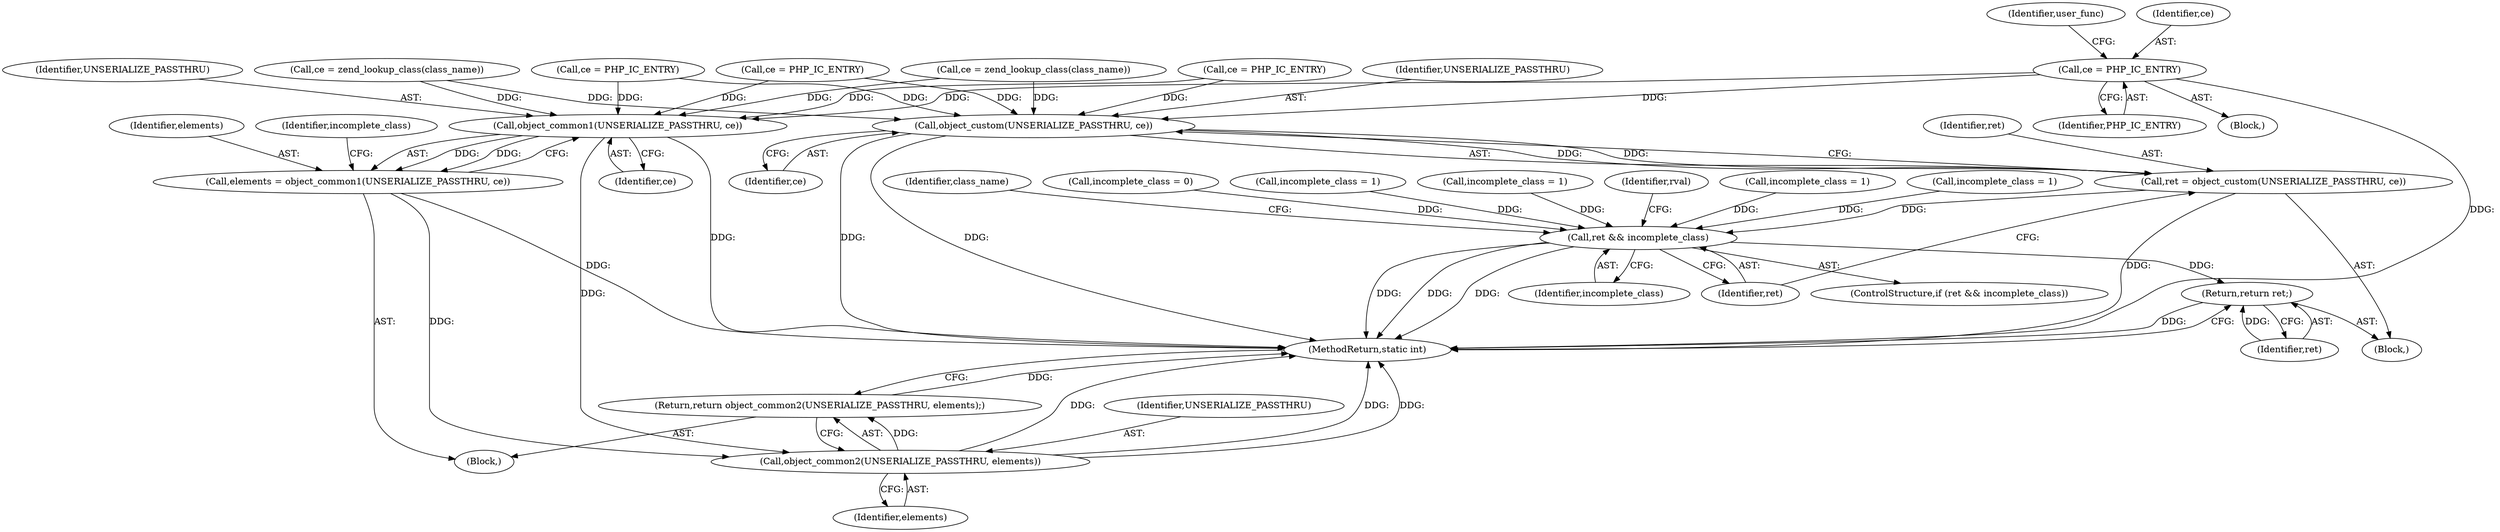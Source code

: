 digraph "0_php-src_20ce2fe8e3c211a42fee05a461a5881be9a8790e?w=1@pointer" {
"1000701" [label="(Call,ce = PHP_IC_ENTRY)"];
"1000775" [label="(Call,object_custom(UNSERIALIZE_PASSTHRU, ce))"];
"1000773" [label="(Call,ret = object_custom(UNSERIALIZE_PASSTHRU, ce))"];
"1000779" [label="(Call,ret && incomplete_class)"];
"1000790" [label="(Return,return ret;)"];
"1000794" [label="(Call,object_common1(UNSERIALIZE_PASSTHRU, ce))"];
"1000792" [label="(Call,elements = object_common1(UNSERIALIZE_PASSTHRU, ce))"];
"1000808" [label="(Call,object_common2(UNSERIALIZE_PASSTHRU, elements))"];
"1000807" [label="(Return,return object_common2(UNSERIALIZE_PASSTHRU, elements);)"];
"1000778" [label="(ControlStructure,if (ret && incomplete_class))"];
"1000706" [label="(Identifier,user_func)"];
"1000449" [label="(Block,)"];
"1000781" [label="(Identifier,incomplete_class)"];
"1000810" [label="(Identifier,elements)"];
"1000779" [label="(Call,ret && incomplete_class)"];
"1000583" [label="(Call,incomplete_class = 1)"];
"1000703" [label="(Identifier,PHP_IC_ENTRY)"];
"1000737" [label="(Call,ce = zend_lookup_class(class_name))"];
"1000777" [label="(Identifier,ce)"];
"1000791" [label="(Identifier,ret)"];
"1000698" [label="(Call,incomplete_class = 1)"];
"1000752" [label="(Call,ce = PHP_IC_ENTRY)"];
"1000784" [label="(Identifier,rval)"];
"1000672" [label="(Block,)"];
"1000793" [label="(Identifier,elements)"];
"1002432" [label="(MethodReturn,static int)"];
"1000749" [label="(Call,incomplete_class = 1)"];
"1000636" [label="(Call,incomplete_class = 1)"];
"1000807" [label="(Return,return object_common2(UNSERIALIZE_PASSTHRU, elements);)"];
"1000774" [label="(Identifier,ret)"];
"1000798" [label="(Identifier,incomplete_class)"];
"1000794" [label="(Call,object_common1(UNSERIALIZE_PASSTHRU, ce))"];
"1000639" [label="(Call,ce = PHP_IC_ENTRY)"];
"1000780" [label="(Identifier,ret)"];
"1000809" [label="(Identifier,UNSERIALIZE_PASSTHRU)"];
"1000586" [label="(Call,ce = PHP_IC_ENTRY)"];
"1000593" [label="(Call,ce = zend_lookup_class(class_name))"];
"1000792" [label="(Call,elements = object_common1(UNSERIALIZE_PASSTHRU, ce))"];
"1000790" [label="(Return,return ret;)"];
"1000773" [label="(Call,ret = object_custom(UNSERIALIZE_PASSTHRU, ce))"];
"1000789" [label="(Identifier,class_name)"];
"1000796" [label="(Identifier,ce)"];
"1000771" [label="(Block,)"];
"1000701" [label="(Call,ce = PHP_IC_ENTRY)"];
"1000459" [label="(Call,incomplete_class = 0)"];
"1000808" [label="(Call,object_common2(UNSERIALIZE_PASSTHRU, elements))"];
"1000702" [label="(Identifier,ce)"];
"1000795" [label="(Identifier,UNSERIALIZE_PASSTHRU)"];
"1000775" [label="(Call,object_custom(UNSERIALIZE_PASSTHRU, ce))"];
"1000776" [label="(Identifier,UNSERIALIZE_PASSTHRU)"];
"1000701" -> "1000672"  [label="AST: "];
"1000701" -> "1000703"  [label="CFG: "];
"1000702" -> "1000701"  [label="AST: "];
"1000703" -> "1000701"  [label="AST: "];
"1000706" -> "1000701"  [label="CFG: "];
"1000701" -> "1002432"  [label="DDG: "];
"1000701" -> "1000775"  [label="DDG: "];
"1000701" -> "1000794"  [label="DDG: "];
"1000775" -> "1000773"  [label="AST: "];
"1000775" -> "1000777"  [label="CFG: "];
"1000776" -> "1000775"  [label="AST: "];
"1000777" -> "1000775"  [label="AST: "];
"1000773" -> "1000775"  [label="CFG: "];
"1000775" -> "1002432"  [label="DDG: "];
"1000775" -> "1002432"  [label="DDG: "];
"1000775" -> "1000773"  [label="DDG: "];
"1000775" -> "1000773"  [label="DDG: "];
"1000639" -> "1000775"  [label="DDG: "];
"1000752" -> "1000775"  [label="DDG: "];
"1000586" -> "1000775"  [label="DDG: "];
"1000737" -> "1000775"  [label="DDG: "];
"1000593" -> "1000775"  [label="DDG: "];
"1000773" -> "1000771"  [label="AST: "];
"1000774" -> "1000773"  [label="AST: "];
"1000780" -> "1000773"  [label="CFG: "];
"1000773" -> "1002432"  [label="DDG: "];
"1000773" -> "1000779"  [label="DDG: "];
"1000779" -> "1000778"  [label="AST: "];
"1000779" -> "1000780"  [label="CFG: "];
"1000779" -> "1000781"  [label="CFG: "];
"1000780" -> "1000779"  [label="AST: "];
"1000781" -> "1000779"  [label="AST: "];
"1000784" -> "1000779"  [label="CFG: "];
"1000789" -> "1000779"  [label="CFG: "];
"1000779" -> "1002432"  [label="DDG: "];
"1000779" -> "1002432"  [label="DDG: "];
"1000779" -> "1002432"  [label="DDG: "];
"1000459" -> "1000779"  [label="DDG: "];
"1000636" -> "1000779"  [label="DDG: "];
"1000698" -> "1000779"  [label="DDG: "];
"1000749" -> "1000779"  [label="DDG: "];
"1000583" -> "1000779"  [label="DDG: "];
"1000779" -> "1000790"  [label="DDG: "];
"1000790" -> "1000771"  [label="AST: "];
"1000790" -> "1000791"  [label="CFG: "];
"1000791" -> "1000790"  [label="AST: "];
"1002432" -> "1000790"  [label="CFG: "];
"1000790" -> "1002432"  [label="DDG: "];
"1000791" -> "1000790"  [label="DDG: "];
"1000794" -> "1000792"  [label="AST: "];
"1000794" -> "1000796"  [label="CFG: "];
"1000795" -> "1000794"  [label="AST: "];
"1000796" -> "1000794"  [label="AST: "];
"1000792" -> "1000794"  [label="CFG: "];
"1000794" -> "1002432"  [label="DDG: "];
"1000794" -> "1000792"  [label="DDG: "];
"1000794" -> "1000792"  [label="DDG: "];
"1000639" -> "1000794"  [label="DDG: "];
"1000752" -> "1000794"  [label="DDG: "];
"1000586" -> "1000794"  [label="DDG: "];
"1000737" -> "1000794"  [label="DDG: "];
"1000593" -> "1000794"  [label="DDG: "];
"1000794" -> "1000808"  [label="DDG: "];
"1000792" -> "1000449"  [label="AST: "];
"1000793" -> "1000792"  [label="AST: "];
"1000798" -> "1000792"  [label="CFG: "];
"1000792" -> "1002432"  [label="DDG: "];
"1000792" -> "1000808"  [label="DDG: "];
"1000808" -> "1000807"  [label="AST: "];
"1000808" -> "1000810"  [label="CFG: "];
"1000809" -> "1000808"  [label="AST: "];
"1000810" -> "1000808"  [label="AST: "];
"1000807" -> "1000808"  [label="CFG: "];
"1000808" -> "1002432"  [label="DDG: "];
"1000808" -> "1002432"  [label="DDG: "];
"1000808" -> "1002432"  [label="DDG: "];
"1000808" -> "1000807"  [label="DDG: "];
"1000807" -> "1000449"  [label="AST: "];
"1002432" -> "1000807"  [label="CFG: "];
"1000807" -> "1002432"  [label="DDG: "];
}
